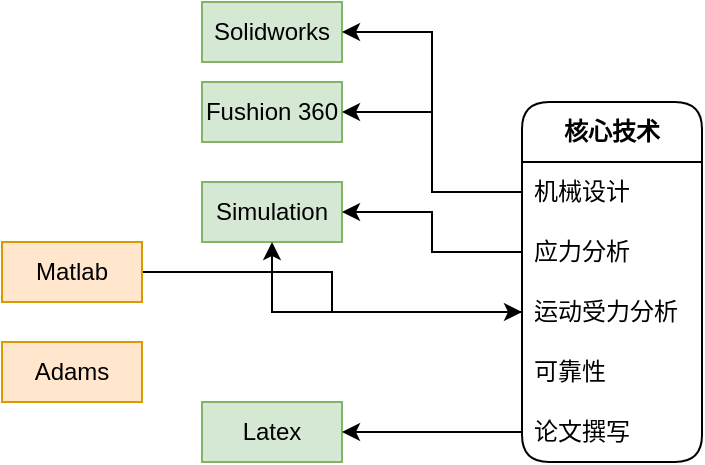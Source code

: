<mxfile version="21.7.5" type="github">
  <diagram id="C5RBs43oDa-KdzZeNtuy" name="Page-1">
    <mxGraphModel dx="819" dy="433" grid="1" gridSize="10" guides="1" tooltips="1" connect="1" arrows="1" fold="1" page="1" pageScale="1" pageWidth="827" pageHeight="1169" math="0" shadow="0">
      <root>
        <mxCell id="WIyWlLk6GJQsqaUBKTNV-0" />
        <mxCell id="WIyWlLk6GJQsqaUBKTNV-1" parent="WIyWlLk6GJQsqaUBKTNV-0" />
        <mxCell id="ExbAvRTozxGiJLpqLS4M-0" value="&lt;b&gt;核心技术&lt;/b&gt;" style="swimlane;fontStyle=0;childLayout=stackLayout;horizontal=1;startSize=30;horizontalStack=0;resizeParent=1;resizeParentMax=0;resizeLast=0;collapsible=1;marginBottom=0;whiteSpace=wrap;html=1;swimlaneFillColor=default;rounded=1;glass=0;shadow=0;swimlaneLine=1;" vertex="1" parent="WIyWlLk6GJQsqaUBKTNV-1">
          <mxGeometry x="340" y="330" width="90" height="180" as="geometry">
            <mxRectangle x="340" y="330" width="90" height="30" as="alternateBounds" />
          </mxGeometry>
        </mxCell>
        <mxCell id="ExbAvRTozxGiJLpqLS4M-1" value="机械设计" style="text;align=left;verticalAlign=middle;spacingLeft=4;spacingRight=4;overflow=hidden;points=[[0,0.5],[1,0.5]];portConstraint=eastwest;rotatable=0;whiteSpace=wrap;html=1;swimlaneFillColor=default;rounded=1;glass=0;shadow=0;swimlaneLine=1;" vertex="1" parent="ExbAvRTozxGiJLpqLS4M-0">
          <mxGeometry y="30" width="90" height="30" as="geometry" />
        </mxCell>
        <mxCell id="ExbAvRTozxGiJLpqLS4M-2" value="应力分析" style="text;align=left;verticalAlign=middle;spacingLeft=4;spacingRight=4;overflow=hidden;points=[[0,0.5],[1,0.5]];portConstraint=eastwest;rotatable=0;whiteSpace=wrap;html=1;swimlaneFillColor=default;rounded=1;glass=0;shadow=0;swimlaneLine=1;" vertex="1" parent="ExbAvRTozxGiJLpqLS4M-0">
          <mxGeometry y="60" width="90" height="30" as="geometry" />
        </mxCell>
        <mxCell id="ExbAvRTozxGiJLpqLS4M-3" value="运动受力分析" style="text;align=left;verticalAlign=middle;spacingLeft=4;spacingRight=4;overflow=hidden;points=[[0,0.5],[1,0.5]];portConstraint=eastwest;rotatable=0;whiteSpace=wrap;html=1;swimlaneFillColor=default;rounded=1;glass=0;shadow=0;swimlaneLine=1;" vertex="1" parent="ExbAvRTozxGiJLpqLS4M-0">
          <mxGeometry y="90" width="90" height="30" as="geometry" />
        </mxCell>
        <mxCell id="ExbAvRTozxGiJLpqLS4M-5" value="可靠性" style="text;align=left;verticalAlign=middle;spacingLeft=4;spacingRight=4;overflow=hidden;points=[[0,0.5],[1,0.5]];portConstraint=eastwest;rotatable=0;whiteSpace=wrap;html=1;swimlaneFillColor=default;rounded=1;glass=0;shadow=0;swimlaneLine=1;" vertex="1" parent="ExbAvRTozxGiJLpqLS4M-0">
          <mxGeometry y="120" width="90" height="30" as="geometry" />
        </mxCell>
        <mxCell id="ExbAvRTozxGiJLpqLS4M-7" value="论文撰写" style="text;align=left;verticalAlign=middle;spacingLeft=4;spacingRight=4;overflow=hidden;points=[[0,0.5],[1,0.5]];portConstraint=eastwest;rotatable=0;whiteSpace=wrap;html=1;swimlaneFillColor=default;rounded=1;glass=0;shadow=0;swimlaneLine=1;" vertex="1" parent="ExbAvRTozxGiJLpqLS4M-0">
          <mxGeometry y="150" width="90" height="30" as="geometry" />
        </mxCell>
        <mxCell id="ExbAvRTozxGiJLpqLS4M-10" value="Solidworks" style="rounded=0;whiteSpace=wrap;html=1;fillColor=#d5e8d4;strokeColor=#82b366;" vertex="1" parent="WIyWlLk6GJQsqaUBKTNV-1">
          <mxGeometry x="180" y="280" width="70" height="30" as="geometry" />
        </mxCell>
        <mxCell id="ExbAvRTozxGiJLpqLS4M-9" style="edgeStyle=orthogonalEdgeStyle;rounded=0;orthogonalLoop=1;jettySize=auto;html=1;exitX=0;exitY=0.5;exitDx=0;exitDy=0;entryX=1;entryY=0.5;entryDx=0;entryDy=0;" edge="1" parent="WIyWlLk6GJQsqaUBKTNV-1" source="ExbAvRTozxGiJLpqLS4M-1" target="ExbAvRTozxGiJLpqLS4M-10">
          <mxGeometry relative="1" as="geometry">
            <mxPoint x="300" y="330" as="targetPoint" />
          </mxGeometry>
        </mxCell>
        <mxCell id="ExbAvRTozxGiJLpqLS4M-11" value="Fushion 360" style="rounded=0;whiteSpace=wrap;html=1;fillColor=#d5e8d4;strokeColor=#82b366;" vertex="1" parent="WIyWlLk6GJQsqaUBKTNV-1">
          <mxGeometry x="180" y="320" width="70" height="30" as="geometry" />
        </mxCell>
        <mxCell id="ExbAvRTozxGiJLpqLS4M-12" style="edgeStyle=orthogonalEdgeStyle;rounded=0;orthogonalLoop=1;jettySize=auto;html=1;exitX=0;exitY=0.5;exitDx=0;exitDy=0;entryX=1;entryY=0.5;entryDx=0;entryDy=0;" edge="1" parent="WIyWlLk6GJQsqaUBKTNV-1" source="ExbAvRTozxGiJLpqLS4M-1" target="ExbAvRTozxGiJLpqLS4M-11">
          <mxGeometry relative="1" as="geometry" />
        </mxCell>
        <mxCell id="ExbAvRTozxGiJLpqLS4M-13" value="Simulation" style="rounded=0;whiteSpace=wrap;html=1;fillColor=#d5e8d4;strokeColor=#82b366;" vertex="1" parent="WIyWlLk6GJQsqaUBKTNV-1">
          <mxGeometry x="180" y="370" width="70" height="30" as="geometry" />
        </mxCell>
        <mxCell id="ExbAvRTozxGiJLpqLS4M-14" value="Latex" style="rounded=0;whiteSpace=wrap;html=1;fillColor=#d5e8d4;strokeColor=#82b366;" vertex="1" parent="WIyWlLk6GJQsqaUBKTNV-1">
          <mxGeometry x="180" y="480" width="70" height="30" as="geometry" />
        </mxCell>
        <mxCell id="ExbAvRTozxGiJLpqLS4M-15" style="edgeStyle=orthogonalEdgeStyle;rounded=0;orthogonalLoop=1;jettySize=auto;html=1;entryX=1;entryY=0.5;entryDx=0;entryDy=0;" edge="1" parent="WIyWlLk6GJQsqaUBKTNV-1" source="ExbAvRTozxGiJLpqLS4M-2" target="ExbAvRTozxGiJLpqLS4M-13">
          <mxGeometry relative="1" as="geometry" />
        </mxCell>
        <mxCell id="ExbAvRTozxGiJLpqLS4M-17" style="edgeStyle=orthogonalEdgeStyle;rounded=0;orthogonalLoop=1;jettySize=auto;html=1;exitX=0;exitY=0.5;exitDx=0;exitDy=0;entryX=1;entryY=0.5;entryDx=0;entryDy=0;" edge="1" parent="WIyWlLk6GJQsqaUBKTNV-1" source="ExbAvRTozxGiJLpqLS4M-7" target="ExbAvRTozxGiJLpqLS4M-14">
          <mxGeometry relative="1" as="geometry" />
        </mxCell>
        <mxCell id="ExbAvRTozxGiJLpqLS4M-16" style="edgeStyle=orthogonalEdgeStyle;rounded=0;orthogonalLoop=1;jettySize=auto;html=1;exitX=0;exitY=0.5;exitDx=0;exitDy=0;entryX=0.5;entryY=1;entryDx=0;entryDy=0;" edge="1" parent="WIyWlLk6GJQsqaUBKTNV-1" source="ExbAvRTozxGiJLpqLS4M-3" target="ExbAvRTozxGiJLpqLS4M-13">
          <mxGeometry relative="1" as="geometry">
            <mxPoint x="300" y="410" as="targetPoint" />
            <Array as="points">
              <mxPoint x="215" y="435" />
            </Array>
          </mxGeometry>
        </mxCell>
        <mxCell id="ExbAvRTozxGiJLpqLS4M-24" style="edgeStyle=orthogonalEdgeStyle;rounded=0;orthogonalLoop=1;jettySize=auto;html=1;" edge="1" parent="WIyWlLk6GJQsqaUBKTNV-1" source="ExbAvRTozxGiJLpqLS4M-21" target="ExbAvRTozxGiJLpqLS4M-3">
          <mxGeometry relative="1" as="geometry" />
        </mxCell>
        <mxCell id="ExbAvRTozxGiJLpqLS4M-21" value="Matlab" style="rounded=0;whiteSpace=wrap;html=1;fillColor=#ffe6cc;strokeColor=#d79b00;" vertex="1" parent="WIyWlLk6GJQsqaUBKTNV-1">
          <mxGeometry x="80" y="400" width="70" height="30" as="geometry" />
        </mxCell>
        <mxCell id="ExbAvRTozxGiJLpqLS4M-22" value="Adams" style="rounded=0;whiteSpace=wrap;html=1;fillColor=#ffe6cc;strokeColor=#d79b00;" vertex="1" parent="WIyWlLk6GJQsqaUBKTNV-1">
          <mxGeometry x="80" y="450" width="70" height="30" as="geometry" />
        </mxCell>
      </root>
    </mxGraphModel>
  </diagram>
</mxfile>
